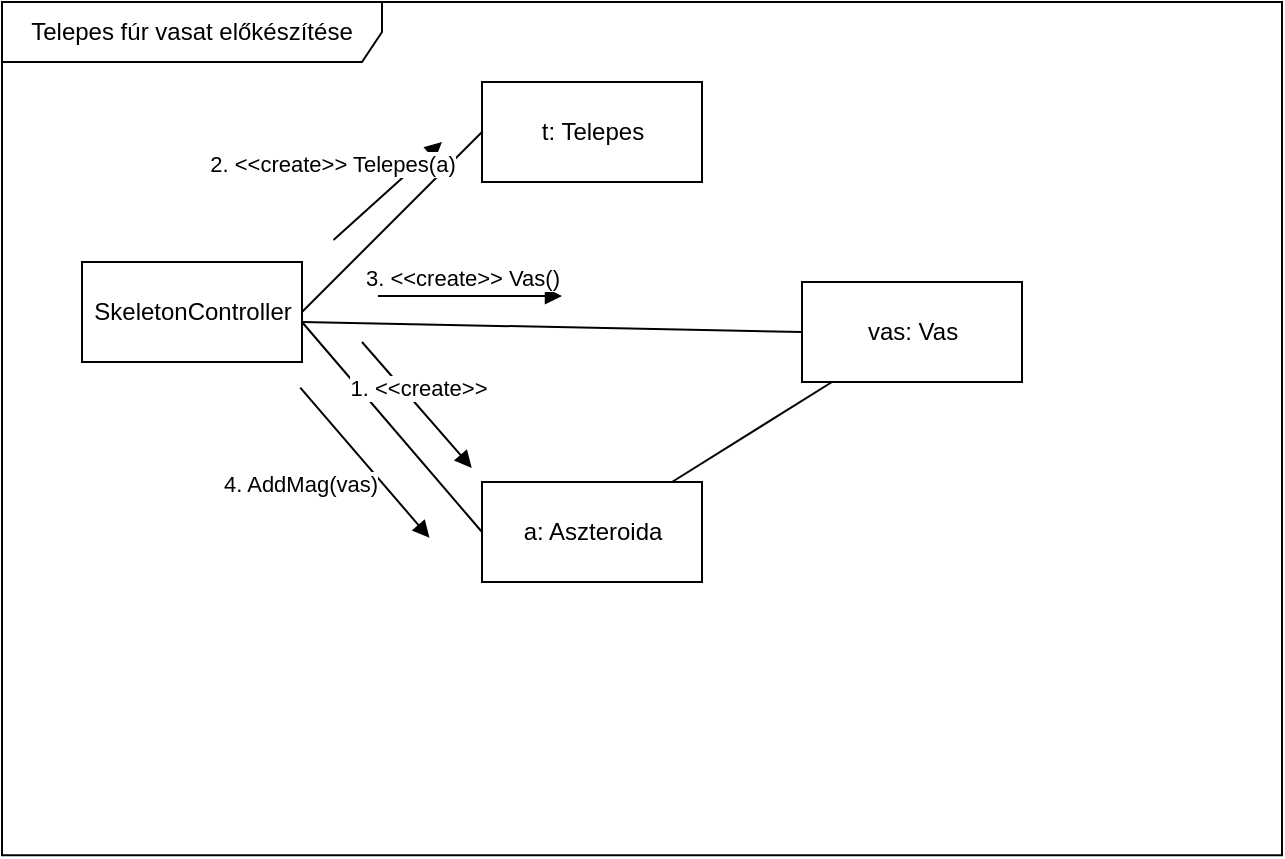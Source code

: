 <mxfile version="14.4.8" type="github" pages="5">
  <diagram name="vas" id="13e1069c-82ec-6db2-03f1-153e76fe0fe0">
    <mxGraphModel dx="1038" dy="548" grid="1" gridSize="10" guides="1" tooltips="1" connect="1" arrows="1" fold="1" page="1" pageScale="1" pageWidth="1100" pageHeight="850" background="#ffffff" math="0" shadow="0">
      <root>
        <mxCell id="0" />
        <mxCell id="1" parent="0" />
        <mxCell id="CrDE_HKF1igJwcs6KLZx-3" value="Telepes fúr vasat előkészítése" style="shape=umlFrame;whiteSpace=wrap;html=1;width=190;height=30;" parent="1" vertex="1">
          <mxGeometry x="110" y="210" width="640" height="426.67" as="geometry" />
        </mxCell>
        <mxCell id="CrDE_HKF1igJwcs6KLZx-2" value="SkeletonController" style="html=1;" parent="1" vertex="1">
          <mxGeometry x="150" y="340" width="110" height="50" as="geometry" />
        </mxCell>
        <mxCell id="CrDE_HKF1igJwcs6KLZx-4" value="t: Telepes" style="html=1;" parent="1" vertex="1">
          <mxGeometry x="350" y="250" width="110" height="50" as="geometry" />
        </mxCell>
        <mxCell id="CrDE_HKF1igJwcs6KLZx-5" value="a: Aszteroida" style="html=1;" parent="1" vertex="1">
          <mxGeometry x="350" y="450" width="110" height="50" as="geometry" />
        </mxCell>
        <mxCell id="CrDE_HKF1igJwcs6KLZx-6" value="vas: Vas" style="html=1;" parent="1" vertex="1">
          <mxGeometry x="510" y="350" width="110" height="50" as="geometry" />
        </mxCell>
        <mxCell id="CrDE_HKF1igJwcs6KLZx-9" value="" style="endArrow=none;html=1;exitX=1;exitY=0.5;exitDx=0;exitDy=0;entryX=0;entryY=0.5;entryDx=0;entryDy=0;" parent="1" source="CrDE_HKF1igJwcs6KLZx-2" target="CrDE_HKF1igJwcs6KLZx-4" edge="1">
          <mxGeometry width="50" height="50" relative="1" as="geometry">
            <mxPoint x="490" y="420" as="sourcePoint" />
            <mxPoint x="540" y="370" as="targetPoint" />
          </mxGeometry>
        </mxCell>
        <mxCell id="CrDE_HKF1igJwcs6KLZx-10" value="2. &amp;lt;&amp;lt;create&amp;gt;&amp;gt; Telepes(a)" style="html=1;verticalAlign=bottom;endArrow=block;exitX=0.259;exitY=0.279;exitDx=0;exitDy=0;exitPerimeter=0;" parent="1" source="CrDE_HKF1igJwcs6KLZx-3" edge="1">
          <mxGeometry x="-0.467" y="22" width="80" relative="1" as="geometry">
            <mxPoint x="270" y="320" as="sourcePoint" />
            <mxPoint x="330" y="280" as="targetPoint" />
            <mxPoint as="offset" />
          </mxGeometry>
        </mxCell>
        <mxCell id="CrDE_HKF1igJwcs6KLZx-12" value="" style="endArrow=none;html=1;entryX=0;entryY=0.5;entryDx=0;entryDy=0;" parent="1" target="CrDE_HKF1igJwcs6KLZx-5" edge="1">
          <mxGeometry width="50" height="50" relative="1" as="geometry">
            <mxPoint x="260" y="370" as="sourcePoint" />
            <mxPoint x="600" y="390" as="targetPoint" />
          </mxGeometry>
        </mxCell>
        <mxCell id="CrDE_HKF1igJwcs6KLZx-15" value="1. &amp;lt;&amp;lt;create&amp;gt;&amp;gt;" style="html=1;verticalAlign=bottom;endArrow=block;entryX=0.367;entryY=0.546;entryDx=0;entryDy=0;entryPerimeter=0;" parent="1" target="CrDE_HKF1igJwcs6KLZx-3" edge="1">
          <mxGeometry width="80" relative="1" as="geometry">
            <mxPoint x="290" y="380" as="sourcePoint" />
            <mxPoint x="370" y="380" as="targetPoint" />
            <mxPoint as="offset" />
          </mxGeometry>
        </mxCell>
        <mxCell id="CrDE_HKF1igJwcs6KLZx-20" value="" style="endArrow=none;html=1;entryX=0;entryY=0.5;entryDx=0;entryDy=0;" parent="1" target="CrDE_HKF1igJwcs6KLZx-6" edge="1">
          <mxGeometry width="50" height="50" relative="1" as="geometry">
            <mxPoint x="260" y="370" as="sourcePoint" />
            <mxPoint x="500" y="410" as="targetPoint" />
          </mxGeometry>
        </mxCell>
        <mxCell id="CrDE_HKF1igJwcs6KLZx-21" value="3. &amp;lt;&amp;lt;create&amp;gt;&amp;gt; Vas()" style="html=1;verticalAlign=bottom;endArrow=block;" parent="1" edge="1">
          <mxGeometry x="-0.087" width="80" relative="1" as="geometry">
            <mxPoint x="298" y="357" as="sourcePoint" />
            <mxPoint x="390" y="357" as="targetPoint" />
            <mxPoint as="offset" />
          </mxGeometry>
        </mxCell>
        <mxCell id="CrDE_HKF1igJwcs6KLZx-23" value="4. AddMag(vas)" style="html=1;verticalAlign=bottom;endArrow=block;exitX=0.233;exitY=0.452;exitDx=0;exitDy=0;exitPerimeter=0;entryX=0.334;entryY=0.628;entryDx=0;entryDy=0;entryPerimeter=0;" parent="1" source="CrDE_HKF1igJwcs6KLZx-3" target="CrDE_HKF1igJwcs6KLZx-3" edge="1">
          <mxGeometry x="-0.126" y="-37" width="80" relative="1" as="geometry">
            <mxPoint x="490" y="380" as="sourcePoint" />
            <mxPoint x="560" y="330" as="targetPoint" />
            <mxPoint as="offset" />
          </mxGeometry>
        </mxCell>
        <mxCell id="dXbMXSd0GsRE-H8cbJkh-1" value="" style="endArrow=none;html=1;" edge="1" parent="1" source="CrDE_HKF1igJwcs6KLZx-5" target="CrDE_HKF1igJwcs6KLZx-6">
          <mxGeometry width="50" height="50" relative="1" as="geometry">
            <mxPoint x="500" y="410" as="sourcePoint" />
            <mxPoint x="550" y="360" as="targetPoint" />
          </mxGeometry>
        </mxCell>
      </root>
    </mxGraphModel>
  </diagram>
  <diagram id="hEZUABEg-rENolsBnNcB" name="vizjeg">
    <mxGraphModel dx="1038" dy="548" grid="1" gridSize="10" guides="1" tooltips="1" connect="1" arrows="1" fold="1" page="1" pageScale="1" pageWidth="1169" pageHeight="827" math="0" shadow="0">
      <root>
        <mxCell id="dut3-IT22sQD79QXI1fX-0" />
        <mxCell id="dut3-IT22sQD79QXI1fX-1" parent="dut3-IT22sQD79QXI1fX-0" />
        <mxCell id="-9ideDR4PiwxzPZpXDLq-0" value="Telepes fúr vizjeget előkészítése" style="shape=umlFrame;whiteSpace=wrap;html=1;width=190;height=30;" parent="dut3-IT22sQD79QXI1fX-1" vertex="1">
          <mxGeometry x="110" y="210" width="640" height="426.67" as="geometry" />
        </mxCell>
        <mxCell id="-9ideDR4PiwxzPZpXDLq-1" value="SkeletonController" style="html=1;" parent="dut3-IT22sQD79QXI1fX-1" vertex="1">
          <mxGeometry x="150" y="340" width="110" height="50" as="geometry" />
        </mxCell>
        <mxCell id="-9ideDR4PiwxzPZpXDLq-2" value="t: Telepes" style="html=1;" parent="dut3-IT22sQD79QXI1fX-1" vertex="1">
          <mxGeometry x="350" y="250" width="110" height="50" as="geometry" />
        </mxCell>
        <mxCell id="-9ideDR4PiwxzPZpXDLq-3" value="a: Aszteroida" style="html=1;" parent="dut3-IT22sQD79QXI1fX-1" vertex="1">
          <mxGeometry x="350" y="450" width="110" height="50" as="geometry" />
        </mxCell>
        <mxCell id="-9ideDR4PiwxzPZpXDLq-4" value="v: Vizjeg" style="html=1;" parent="dut3-IT22sQD79QXI1fX-1" vertex="1">
          <mxGeometry x="510" y="350" width="110" height="50" as="geometry" />
        </mxCell>
        <mxCell id="-9ideDR4PiwxzPZpXDLq-5" value="" style="endArrow=none;html=1;exitX=1;exitY=0.5;exitDx=0;exitDy=0;entryX=0;entryY=0.5;entryDx=0;entryDy=0;" parent="dut3-IT22sQD79QXI1fX-1" source="-9ideDR4PiwxzPZpXDLq-1" target="-9ideDR4PiwxzPZpXDLq-2" edge="1">
          <mxGeometry width="50" height="50" relative="1" as="geometry">
            <mxPoint x="490" y="420" as="sourcePoint" />
            <mxPoint x="540" y="370" as="targetPoint" />
          </mxGeometry>
        </mxCell>
        <mxCell id="-9ideDR4PiwxzPZpXDLq-6" value="2. &amp;lt;&amp;lt;create&amp;gt;&amp;gt; Telepes(a)" style="html=1;verticalAlign=bottom;endArrow=block;exitX=0.259;exitY=0.279;exitDx=0;exitDy=0;exitPerimeter=0;" parent="dut3-IT22sQD79QXI1fX-1" source="-9ideDR4PiwxzPZpXDLq-0" edge="1">
          <mxGeometry x="-0.467" y="22" width="80" relative="1" as="geometry">
            <mxPoint x="270" y="320" as="sourcePoint" />
            <mxPoint x="330" y="280" as="targetPoint" />
            <mxPoint as="offset" />
          </mxGeometry>
        </mxCell>
        <mxCell id="-9ideDR4PiwxzPZpXDLq-7" value="" style="endArrow=none;html=1;entryX=0;entryY=0.5;entryDx=0;entryDy=0;" parent="dut3-IT22sQD79QXI1fX-1" target="-9ideDR4PiwxzPZpXDLq-3" edge="1">
          <mxGeometry width="50" height="50" relative="1" as="geometry">
            <mxPoint x="260" y="370" as="sourcePoint" />
            <mxPoint x="600" y="390" as="targetPoint" />
          </mxGeometry>
        </mxCell>
        <mxCell id="-9ideDR4PiwxzPZpXDLq-8" value="1. &amp;lt;&amp;lt;create&amp;gt;&amp;gt;" style="html=1;verticalAlign=bottom;endArrow=block;entryX=0.367;entryY=0.546;entryDx=0;entryDy=0;entryPerimeter=0;" parent="dut3-IT22sQD79QXI1fX-1" target="-9ideDR4PiwxzPZpXDLq-0" edge="1">
          <mxGeometry width="80" relative="1" as="geometry">
            <mxPoint x="290" y="380" as="sourcePoint" />
            <mxPoint x="370" y="380" as="targetPoint" />
            <mxPoint as="offset" />
          </mxGeometry>
        </mxCell>
        <mxCell id="-9ideDR4PiwxzPZpXDLq-10" value="" style="endArrow=none;html=1;entryX=0;entryY=0.5;entryDx=0;entryDy=0;" parent="dut3-IT22sQD79QXI1fX-1" target="-9ideDR4PiwxzPZpXDLq-4" edge="1">
          <mxGeometry width="50" height="50" relative="1" as="geometry">
            <mxPoint x="260" y="370" as="sourcePoint" />
            <mxPoint x="500" y="410" as="targetPoint" />
          </mxGeometry>
        </mxCell>
        <mxCell id="-9ideDR4PiwxzPZpXDLq-11" value="3. &amp;lt;&amp;lt;create&amp;gt;&amp;gt; Vizjeg()" style="html=1;verticalAlign=bottom;endArrow=block;" parent="dut3-IT22sQD79QXI1fX-1" edge="1">
          <mxGeometry x="-0.087" width="80" relative="1" as="geometry">
            <mxPoint x="298" y="357" as="sourcePoint" />
            <mxPoint x="390" y="357" as="targetPoint" />
            <mxPoint as="offset" />
          </mxGeometry>
        </mxCell>
        <mxCell id="-9ideDR4PiwxzPZpXDLq-13" value="4. AddMag(v)" style="html=1;verticalAlign=bottom;endArrow=block;exitX=0.228;exitY=0.455;exitDx=0;exitDy=0;exitPerimeter=0;entryX=0.322;entryY=0.621;entryDx=0;entryDy=0;entryPerimeter=0;" parent="dut3-IT22sQD79QXI1fX-1" source="-9ideDR4PiwxzPZpXDLq-0" target="-9ideDR4PiwxzPZpXDLq-0" edge="1">
          <mxGeometry x="0.433" y="-10" width="80" relative="1" as="geometry">
            <mxPoint x="490" y="380" as="sourcePoint" />
            <mxPoint x="560" y="330" as="targetPoint" />
            <mxPoint as="offset" />
          </mxGeometry>
        </mxCell>
        <mxCell id="ENAP7Yu0bpwYBT1IXunz-0" value="" style="endArrow=none;html=1;" edge="1" parent="dut3-IT22sQD79QXI1fX-1" source="-9ideDR4PiwxzPZpXDLq-3" target="-9ideDR4PiwxzPZpXDLq-4">
          <mxGeometry width="50" height="50" relative="1" as="geometry">
            <mxPoint x="500" y="310" as="sourcePoint" />
            <mxPoint x="550" y="260" as="targetPoint" />
          </mxGeometry>
        </mxCell>
      </root>
    </mxGraphModel>
  </diagram>
  <diagram id="FYv3MKCWL-qNgH1D19am" name="urán">
    <mxGraphModel dx="1038" dy="548" grid="1" gridSize="10" guides="1" tooltips="1" connect="1" arrows="1" fold="1" page="1" pageScale="1" pageWidth="1169" pageHeight="827" math="0" shadow="0">
      <root>
        <mxCell id="UbUVf3tUZVyKWVPY-kLq-0" />
        <mxCell id="UbUVf3tUZVyKWVPY-kLq-1" parent="UbUVf3tUZVyKWVPY-kLq-0" />
        <mxCell id="3x8LCc4OhnEzoVDtnm9v-0" value="Telepes fúr uránt előkészítése" style="shape=umlFrame;whiteSpace=wrap;html=1;width=190;height=30;" parent="UbUVf3tUZVyKWVPY-kLq-1" vertex="1">
          <mxGeometry x="110" y="90" width="640" height="710" as="geometry" />
        </mxCell>
        <mxCell id="3x8LCc4OhnEzoVDtnm9v-1" value="SkeletonController" style="html=1;" parent="UbUVf3tUZVyKWVPY-kLq-1" vertex="1">
          <mxGeometry x="130" y="340" width="110" height="50" as="geometry" />
        </mxCell>
        <mxCell id="3x8LCc4OhnEzoVDtnm9v-2" value="t: Telepes" style="html=1;" parent="UbUVf3tUZVyKWVPY-kLq-1" vertex="1">
          <mxGeometry x="380" y="260" width="110" height="50" as="geometry" />
        </mxCell>
        <mxCell id="3x8LCc4OhnEzoVDtnm9v-3" value="a: Aszteroida" style="html=1;" parent="UbUVf3tUZVyKWVPY-kLq-1" vertex="1">
          <mxGeometry x="460" y="450" width="110" height="50" as="geometry" />
        </mxCell>
        <mxCell id="3x8LCc4OhnEzoVDtnm9v-4" value="u: Uran" style="html=1;" parent="UbUVf3tUZVyKWVPY-kLq-1" vertex="1">
          <mxGeometry x="630" y="350" width="110" height="50" as="geometry" />
        </mxCell>
        <mxCell id="3x8LCc4OhnEzoVDtnm9v-5" value="" style="endArrow=none;html=1;exitX=1;exitY=0.5;exitDx=0;exitDy=0;entryX=0;entryY=0.5;entryDx=0;entryDy=0;" parent="UbUVf3tUZVyKWVPY-kLq-1" source="3x8LCc4OhnEzoVDtnm9v-1" target="3x8LCc4OhnEzoVDtnm9v-2" edge="1">
          <mxGeometry width="50" height="50" relative="1" as="geometry">
            <mxPoint x="490" y="420" as="sourcePoint" />
            <mxPoint x="540" y="370" as="targetPoint" />
          </mxGeometry>
        </mxCell>
        <mxCell id="3x8LCc4OhnEzoVDtnm9v-6" value="2. &amp;lt;&amp;lt;create&amp;gt;&amp;gt; Telepes(a)" style="html=1;verticalAlign=bottom;endArrow=block;entryX=0.405;entryY=0.304;entryDx=0;entryDy=0;entryPerimeter=0;exitX=0.291;exitY=0.362;exitDx=0;exitDy=0;exitPerimeter=0;" parent="UbUVf3tUZVyKWVPY-kLq-1" source="3x8LCc4OhnEzoVDtnm9v-0" target="3x8LCc4OhnEzoVDtnm9v-0" edge="1">
          <mxGeometry x="-0.216" y="-10" width="80" relative="1" as="geometry">
            <mxPoint x="270" y="330" as="sourcePoint" />
            <mxPoint x="330" y="280" as="targetPoint" />
            <mxPoint as="offset" />
          </mxGeometry>
        </mxCell>
        <mxCell id="3x8LCc4OhnEzoVDtnm9v-7" value="" style="endArrow=none;html=1;entryX=0;entryY=0.5;entryDx=0;entryDy=0;" parent="UbUVf3tUZVyKWVPY-kLq-1" target="3x8LCc4OhnEzoVDtnm9v-3" edge="1">
          <mxGeometry width="50" height="50" relative="1" as="geometry">
            <mxPoint x="240" y="370" as="sourcePoint" />
            <mxPoint x="600" y="390" as="targetPoint" />
          </mxGeometry>
        </mxCell>
        <mxCell id="3x8LCc4OhnEzoVDtnm9v-8" value="1. &amp;lt;&amp;lt;create&amp;gt;&amp;gt;" style="html=1;verticalAlign=bottom;endArrow=block;exitX=0.259;exitY=0.421;exitDx=0;exitDy=0;exitPerimeter=0;" parent="UbUVf3tUZVyKWVPY-kLq-1" source="3x8LCc4OhnEzoVDtnm9v-0" edge="1">
          <mxGeometry width="80" relative="1" as="geometry">
            <mxPoint x="290" y="380" as="sourcePoint" />
            <mxPoint x="345" y="450" as="targetPoint" />
            <mxPoint as="offset" />
          </mxGeometry>
        </mxCell>
        <mxCell id="3x8LCc4OhnEzoVDtnm9v-10" value="" style="endArrow=none;html=1;entryX=0;entryY=0.5;entryDx=0;entryDy=0;" parent="UbUVf3tUZVyKWVPY-kLq-1" target="3x8LCc4OhnEzoVDtnm9v-4" edge="1">
          <mxGeometry width="50" height="50" relative="1" as="geometry">
            <mxPoint x="240" y="370" as="sourcePoint" />
            <mxPoint x="500" y="410" as="targetPoint" />
          </mxGeometry>
        </mxCell>
        <mxCell id="3x8LCc4OhnEzoVDtnm9v-11" value="3. &amp;lt;&amp;lt;create&amp;gt;&amp;gt; Uran(a)" style="html=1;verticalAlign=bottom;endArrow=block;exitX=0.319;exitY=0.41;exitDx=0;exitDy=0;exitPerimeter=0;" parent="UbUVf3tUZVyKWVPY-kLq-1" source="3x8LCc4OhnEzoVDtnm9v-0" edge="1">
          <mxGeometry x="0.264" y="-19" width="80" relative="1" as="geometry">
            <mxPoint x="480" y="359" as="sourcePoint" />
            <mxPoint x="450" y="381" as="targetPoint" />
            <mxPoint as="offset" />
          </mxGeometry>
        </mxCell>
        <mxCell id="3x8LCc4OhnEzoVDtnm9v-13" value="4. AddMag(u)" style="html=1;verticalAlign=bottom;endArrow=block;entryX=0.517;entryY=0.51;entryDx=0;entryDy=0;entryPerimeter=0;exitX=0.413;exitY=0.461;exitDx=0;exitDy=0;exitPerimeter=0;" parent="UbUVf3tUZVyKWVPY-kLq-1" source="3x8LCc4OhnEzoVDtnm9v-0" target="3x8LCc4OhnEzoVDtnm9v-0" edge="1">
          <mxGeometry x="-0.006" y="10" width="80" relative="1" as="geometry">
            <mxPoint x="512" y="410" as="sourcePoint" />
            <mxPoint x="560" y="330" as="targetPoint" />
            <mxPoint x="-1" as="offset" />
          </mxGeometry>
        </mxCell>
        <mxCell id="-1Ek3PY9c8zeZ4KFaAeM-0" value="r: Robot" style="html=1;" parent="UbUVf3tUZVyKWVPY-kLq-1" vertex="1">
          <mxGeometry x="470" y="120" width="110" height="50" as="geometry" />
        </mxCell>
        <mxCell id="-1Ek3PY9c8zeZ4KFaAeM-1" value="szomsz1: Aszteroida" style="rounded=0;whiteSpace=wrap;html=1;" parent="UbUVf3tUZVyKWVPY-kLq-1" vertex="1">
          <mxGeometry x="340" y="540" width="120" height="60" as="geometry" />
        </mxCell>
        <mxCell id="-1Ek3PY9c8zeZ4KFaAeM-2" value="szomsz2: Teleportkapu" style="rounded=0;whiteSpace=wrap;html=1;" parent="UbUVf3tUZVyKWVPY-kLq-1" vertex="1">
          <mxGeometry x="330" y="690" width="120" height="60" as="geometry" />
        </mxCell>
        <mxCell id="-1Ek3PY9c8zeZ4KFaAeM-3" value="" style="endArrow=none;html=1;entryX=0;entryY=0.5;entryDx=0;entryDy=0;exitX=1;exitY=0.5;exitDx=0;exitDy=0;" parent="UbUVf3tUZVyKWVPY-kLq-1" source="3x8LCc4OhnEzoVDtnm9v-1" target="-1Ek3PY9c8zeZ4KFaAeM-1" edge="1">
          <mxGeometry width="50" height="50" relative="1" as="geometry">
            <mxPoint x="260" y="370" as="sourcePoint" />
            <mxPoint x="540" y="460" as="targetPoint" />
          </mxGeometry>
        </mxCell>
        <mxCell id="-1Ek3PY9c8zeZ4KFaAeM-4" value="" style="endArrow=none;html=1;exitX=1;exitY=0.5;exitDx=0;exitDy=0;entryX=0;entryY=0.75;entryDx=0;entryDy=0;" parent="UbUVf3tUZVyKWVPY-kLq-1" source="3x8LCc4OhnEzoVDtnm9v-1" target="-1Ek3PY9c8zeZ4KFaAeM-2" edge="1">
          <mxGeometry width="50" height="50" relative="1" as="geometry">
            <mxPoint x="490" y="510" as="sourcePoint" />
            <mxPoint x="540" y="460" as="targetPoint" />
          </mxGeometry>
        </mxCell>
        <mxCell id="-1Ek3PY9c8zeZ4KFaAeM-5" value="6. &amp;lt;&amp;lt;create&amp;gt;&amp;gt;" style="html=1;verticalAlign=bottom;endArrow=block;entryX=0.348;entryY=0.607;entryDx=0;entryDy=0;entryPerimeter=0;" parent="UbUVf3tUZVyKWVPY-kLq-1" target="3x8LCc4OhnEzoVDtnm9v-0" edge="1">
          <mxGeometry width="80" relative="1" as="geometry">
            <mxPoint x="290" y="450.0" as="sourcePoint" />
            <mxPoint x="345" y="520" as="targetPoint" />
            <mxPoint as="offset" />
          </mxGeometry>
        </mxCell>
        <mxCell id="-1Ek3PY9c8zeZ4KFaAeM-6" value="7. &amp;lt;&amp;lt;create&amp;gt;&amp;gt;" style="html=1;verticalAlign=bottom;endArrow=block;entryX=0.269;entryY=0.706;entryDx=0;entryDy=0;entryPerimeter=0;" parent="UbUVf3tUZVyKWVPY-kLq-1" target="3x8LCc4OhnEzoVDtnm9v-0" edge="1">
          <mxGeometry x="-0.217" y="-34" width="80" relative="1" as="geometry">
            <mxPoint x="250" y="490" as="sourcePoint" />
            <mxPoint x="305" y="560" as="targetPoint" />
            <mxPoint as="offset" />
          </mxGeometry>
        </mxCell>
        <mxCell id="-1Ek3PY9c8zeZ4KFaAeM-7" value="" style="endArrow=none;html=1;exitX=1;exitY=0.5;exitDx=0;exitDy=0;entryX=0;entryY=0.25;entryDx=0;entryDy=0;" parent="UbUVf3tUZVyKWVPY-kLq-1" source="3x8LCc4OhnEzoVDtnm9v-1" target="-1Ek3PY9c8zeZ4KFaAeM-0" edge="1">
          <mxGeometry width="50" height="50" relative="1" as="geometry">
            <mxPoint x="440" y="460" as="sourcePoint" />
            <mxPoint x="490" y="410" as="targetPoint" />
          </mxGeometry>
        </mxCell>
        <mxCell id="-1Ek3PY9c8zeZ4KFaAeM-8" value="5. &amp;lt;&amp;lt;create&amp;gt;&amp;gt; Robot(a)" style="html=1;verticalAlign=bottom;endArrow=block;exitX=0.348;exitY=0.2;exitDx=0;exitDy=0;exitPerimeter=0;entryX=0.489;entryY=0.086;entryDx=0;entryDy=0;entryPerimeter=0;" parent="UbUVf3tUZVyKWVPY-kLq-1" source="3x8LCc4OhnEzoVDtnm9v-0" target="3x8LCc4OhnEzoVDtnm9v-0" edge="1">
          <mxGeometry x="-0.467" y="22" width="80" relative="1" as="geometry">
            <mxPoint x="280" y="340" as="sourcePoint" />
            <mxPoint x="340" y="290" as="targetPoint" />
            <mxPoint as="offset" />
          </mxGeometry>
        </mxCell>
        <mxCell id="-1Ek3PY9c8zeZ4KFaAeM-11" value="" style="endArrow=none;html=1;exitX=0.5;exitY=0;exitDx=0;exitDy=0;entryX=0.25;entryY=1;entryDx=0;entryDy=0;" parent="UbUVf3tUZVyKWVPY-kLq-1" source="-1Ek3PY9c8zeZ4KFaAeM-1" target="3x8LCc4OhnEzoVDtnm9v-3" edge="1">
          <mxGeometry width="50" height="50" relative="1" as="geometry">
            <mxPoint x="440" y="460" as="sourcePoint" />
            <mxPoint x="490" y="410" as="targetPoint" />
          </mxGeometry>
        </mxCell>
        <mxCell id="-1Ek3PY9c8zeZ4KFaAeM-12" value="" style="endArrow=none;html=1;exitX=1;exitY=0.5;exitDx=0;exitDy=0;entryX=0.5;entryY=1;entryDx=0;entryDy=0;" parent="UbUVf3tUZVyKWVPY-kLq-1" source="-1Ek3PY9c8zeZ4KFaAeM-2" target="3x8LCc4OhnEzoVDtnm9v-3" edge="1">
          <mxGeometry width="50" height="50" relative="1" as="geometry">
            <mxPoint x="440" y="460" as="sourcePoint" />
            <mxPoint x="490" y="410" as="targetPoint" />
          </mxGeometry>
        </mxCell>
        <mxCell id="-1Ek3PY9c8zeZ4KFaAeM-13" value="" style="endArrow=classic;html=1;entryX=0.522;entryY=0.572;entryDx=0;entryDy=0;entryPerimeter=0;" parent="UbUVf3tUZVyKWVPY-kLq-1" target="3x8LCc4OhnEzoVDtnm9v-0" edge="1">
          <mxGeometry width="50" height="50" relative="1" as="geometry">
            <mxPoint x="380" y="530" as="sourcePoint" />
            <mxPoint x="430" y="480" as="targetPoint" />
          </mxGeometry>
        </mxCell>
        <mxCell id="-1Ek3PY9c8zeZ4KFaAeM-14" value="&lt;font style=&quot;font-size: 10px&quot;&gt;7. AddSzomszed(somsz1)&amp;nbsp;&lt;/font&gt;" style="edgeLabel;html=1;align=center;verticalAlign=middle;resizable=0;points=[];rotation=-30;" parent="-1Ek3PY9c8zeZ4KFaAeM-13" vertex="1" connectable="0">
          <mxGeometry x="-0.369" y="3" relative="1" as="geometry">
            <mxPoint x="1.28" y="-16.71" as="offset" />
          </mxGeometry>
        </mxCell>
        <mxCell id="-1Ek3PY9c8zeZ4KFaAeM-15" value="" style="endArrow=classic;html=1;entryX=0.53;entryY=0.625;entryDx=0;entryDy=0;entryPerimeter=0;exitX=0.602;exitY=0.593;exitDx=0;exitDy=0;exitPerimeter=0;" parent="UbUVf3tUZVyKWVPY-kLq-1" source="3x8LCc4OhnEzoVDtnm9v-0" target="3x8LCc4OhnEzoVDtnm9v-0" edge="1">
          <mxGeometry width="50" height="50" relative="1" as="geometry">
            <mxPoint x="390" y="540" as="sourcePoint" />
            <mxPoint x="454.08" y="506.12" as="targetPoint" />
          </mxGeometry>
        </mxCell>
        <mxCell id="-1Ek3PY9c8zeZ4KFaAeM-16" value="&lt;font style=&quot;font-size: 6px&quot;&gt;8. AddSzomszed(a)&amp;nbsp;&lt;/font&gt;" style="edgeLabel;html=1;align=center;verticalAlign=middle;resizable=0;points=[];rotation=-30;" parent="-1Ek3PY9c8zeZ4KFaAeM-15" vertex="1" connectable="0">
          <mxGeometry x="-0.369" y="3" relative="1" as="geometry">
            <mxPoint x="8.24" y="8.96" as="offset" />
          </mxGeometry>
        </mxCell>
        <mxCell id="-1Ek3PY9c8zeZ4KFaAeM-17" value="" style="endArrow=classic;html=1;entryX=0.603;entryY=0.646;entryDx=0;entryDy=0;entryPerimeter=0;exitX=0.548;exitY=0.793;exitDx=0;exitDy=0;exitPerimeter=0;" parent="UbUVf3tUZVyKWVPY-kLq-1" source="3x8LCc4OhnEzoVDtnm9v-0" target="3x8LCc4OhnEzoVDtnm9v-0" edge="1">
          <mxGeometry width="50" height="50" relative="1" as="geometry">
            <mxPoint x="454.16" y="648.06" as="sourcePoint" />
            <mxPoint x="490.0" y="547.95" as="targetPoint" />
          </mxGeometry>
        </mxCell>
        <mxCell id="-1Ek3PY9c8zeZ4KFaAeM-18" value="&lt;font style=&quot;font-size: 10px&quot;&gt;9. AddSzomszed(somsz2)&amp;nbsp;&lt;/font&gt;" style="edgeLabel;html=1;align=center;verticalAlign=middle;resizable=0;points=[];rotation=-70;" parent="-1Ek3PY9c8zeZ4KFaAeM-17" vertex="1" connectable="0">
          <mxGeometry x="-0.369" y="3" relative="1" as="geometry">
            <mxPoint x="-2.68" y="-15.35" as="offset" />
          </mxGeometry>
        </mxCell>
        <mxCell id="-1Ek3PY9c8zeZ4KFaAeM-19" value="" style="endArrow=classic;html=1;entryX=0.6;entryY=0.821;entryDx=0;entryDy=0;entryPerimeter=0;exitX=0.642;exitY=0.651;exitDx=0;exitDy=0;exitPerimeter=0;" parent="UbUVf3tUZVyKWVPY-kLq-1" source="3x8LCc4OhnEzoVDtnm9v-0" target="3x8LCc4OhnEzoVDtnm9v-0" edge="1">
          <mxGeometry width="50" height="50" relative="1" as="geometry">
            <mxPoint x="505.28" y="521.03" as="sourcePoint" />
            <mxPoint x="459.2" y="543.75" as="targetPoint" />
          </mxGeometry>
        </mxCell>
        <mxCell id="-1Ek3PY9c8zeZ4KFaAeM-20" value="&lt;font style=&quot;font-size: 10px&quot;&gt;10. setSajatAszteroida(a)&amp;nbsp;&lt;/font&gt;" style="edgeLabel;html=1;align=center;verticalAlign=middle;resizable=0;points=[];rotation=-75;" parent="-1Ek3PY9c8zeZ4KFaAeM-19" vertex="1" connectable="0">
          <mxGeometry x="-0.369" y="3" relative="1" as="geometry">
            <mxPoint x="14.67" y="19.07" as="offset" />
          </mxGeometry>
        </mxCell>
        <mxCell id="Guv30IvZLxLUhiAKwm9I-0" value="" style="endArrow=none;html=1;" edge="1" parent="UbUVf3tUZVyKWVPY-kLq-1" source="3x8LCc4OhnEzoVDtnm9v-3" target="3x8LCc4OhnEzoVDtnm9v-4">
          <mxGeometry width="50" height="50" relative="1" as="geometry">
            <mxPoint x="500" y="410" as="sourcePoint" />
            <mxPoint x="550" y="360" as="targetPoint" />
          </mxGeometry>
        </mxCell>
      </root>
    </mxGraphModel>
  </diagram>
  <diagram id="BmQ1Z9EK_9peOjHOyLuW" name="Szen">
    <mxGraphModel dx="1038" dy="548" grid="1" gridSize="10" guides="1" tooltips="1" connect="1" arrows="1" fold="1" page="1" pageScale="1" pageWidth="1169" pageHeight="827" math="0" shadow="0">
      <root>
        <mxCell id="AmnGnBid-q8JzHSfb-IN-0" />
        <mxCell id="AmnGnBid-q8JzHSfb-IN-1" parent="AmnGnBid-q8JzHSfb-IN-0" />
        <mxCell id="AmnGnBid-q8JzHSfb-IN-2" value="Telepes fúr szenet előkészítése" style="shape=umlFrame;whiteSpace=wrap;html=1;width=190;height=30;" parent="AmnGnBid-q8JzHSfb-IN-1" vertex="1">
          <mxGeometry x="110" y="210" width="640" height="426.67" as="geometry" />
        </mxCell>
        <mxCell id="AmnGnBid-q8JzHSfb-IN-3" value="SkeletonController" style="html=1;" parent="AmnGnBid-q8JzHSfb-IN-1" vertex="1">
          <mxGeometry x="150" y="340" width="110" height="50" as="geometry" />
        </mxCell>
        <mxCell id="AmnGnBid-q8JzHSfb-IN-4" value="t: Telepes" style="html=1;" parent="AmnGnBid-q8JzHSfb-IN-1" vertex="1">
          <mxGeometry x="350" y="250" width="110" height="50" as="geometry" />
        </mxCell>
        <mxCell id="AmnGnBid-q8JzHSfb-IN-5" value="a: Aszteroida" style="html=1;" parent="AmnGnBid-q8JzHSfb-IN-1" vertex="1">
          <mxGeometry x="350" y="450" width="110" height="50" as="geometry" />
        </mxCell>
        <mxCell id="AmnGnBid-q8JzHSfb-IN-6" value="sz: Szen" style="html=1;" parent="AmnGnBid-q8JzHSfb-IN-1" vertex="1">
          <mxGeometry x="510" y="350" width="110" height="50" as="geometry" />
        </mxCell>
        <mxCell id="AmnGnBid-q8JzHSfb-IN-7" value="" style="endArrow=none;html=1;exitX=1;exitY=0.5;exitDx=0;exitDy=0;entryX=0;entryY=0.5;entryDx=0;entryDy=0;" parent="AmnGnBid-q8JzHSfb-IN-1" source="AmnGnBid-q8JzHSfb-IN-3" target="AmnGnBid-q8JzHSfb-IN-4" edge="1">
          <mxGeometry width="50" height="50" relative="1" as="geometry">
            <mxPoint x="490" y="420" as="sourcePoint" />
            <mxPoint x="540" y="370" as="targetPoint" />
          </mxGeometry>
        </mxCell>
        <mxCell id="AmnGnBid-q8JzHSfb-IN-8" value="2. &amp;lt;&amp;lt;create&amp;gt;&amp;gt; Telepes(a)" style="html=1;verticalAlign=bottom;endArrow=block;exitX=0.259;exitY=0.279;exitDx=0;exitDy=0;exitPerimeter=0;" parent="AmnGnBid-q8JzHSfb-IN-1" source="AmnGnBid-q8JzHSfb-IN-2" edge="1">
          <mxGeometry x="-0.467" y="22" width="80" relative="1" as="geometry">
            <mxPoint x="270" y="320" as="sourcePoint" />
            <mxPoint x="330" y="280" as="targetPoint" />
            <mxPoint as="offset" />
          </mxGeometry>
        </mxCell>
        <mxCell id="AmnGnBid-q8JzHSfb-IN-9" value="" style="endArrow=none;html=1;entryX=0;entryY=0.5;entryDx=0;entryDy=0;" parent="AmnGnBid-q8JzHSfb-IN-1" target="AmnGnBid-q8JzHSfb-IN-5" edge="1">
          <mxGeometry width="50" height="50" relative="1" as="geometry">
            <mxPoint x="260" y="370" as="sourcePoint" />
            <mxPoint x="600" y="390" as="targetPoint" />
          </mxGeometry>
        </mxCell>
        <mxCell id="AmnGnBid-q8JzHSfb-IN-10" value="1. &amp;lt;&amp;lt;create&amp;gt;&amp;gt;" style="html=1;verticalAlign=bottom;endArrow=block;entryX=0.367;entryY=0.546;entryDx=0;entryDy=0;entryPerimeter=0;" parent="AmnGnBid-q8JzHSfb-IN-1" target="AmnGnBid-q8JzHSfb-IN-2" edge="1">
          <mxGeometry width="80" relative="1" as="geometry">
            <mxPoint x="290" y="380" as="sourcePoint" />
            <mxPoint x="370" y="380" as="targetPoint" />
            <mxPoint as="offset" />
          </mxGeometry>
        </mxCell>
        <mxCell id="AmnGnBid-q8JzHSfb-IN-12" value="" style="endArrow=none;html=1;entryX=0;entryY=0.5;entryDx=0;entryDy=0;" parent="AmnGnBid-q8JzHSfb-IN-1" target="AmnGnBid-q8JzHSfb-IN-6" edge="1">
          <mxGeometry width="50" height="50" relative="1" as="geometry">
            <mxPoint x="260" y="370" as="sourcePoint" />
            <mxPoint x="500" y="410" as="targetPoint" />
          </mxGeometry>
        </mxCell>
        <mxCell id="AmnGnBid-q8JzHSfb-IN-13" value="3. &amp;lt;&amp;lt;create&amp;gt;&amp;gt; Szen()" style="html=1;verticalAlign=bottom;endArrow=block;" parent="AmnGnBid-q8JzHSfb-IN-1" edge="1">
          <mxGeometry x="-0.087" width="80" relative="1" as="geometry">
            <mxPoint x="298" y="357" as="sourcePoint" />
            <mxPoint x="390" y="357" as="targetPoint" />
            <mxPoint as="offset" />
          </mxGeometry>
        </mxCell>
        <mxCell id="AmnGnBid-q8JzHSfb-IN-15" value="4. AddMag(sz)" style="html=1;verticalAlign=bottom;endArrow=block;exitX=0.233;exitY=0.457;exitDx=0;exitDy=0;exitPerimeter=0;entryX=0.348;entryY=0.635;entryDx=0;entryDy=0;entryPerimeter=0;" parent="AmnGnBid-q8JzHSfb-IN-1" source="AmnGnBid-q8JzHSfb-IN-2" target="AmnGnBid-q8JzHSfb-IN-2" edge="1">
          <mxGeometry x="0.433" y="-10" width="80" relative="1" as="geometry">
            <mxPoint x="490" y="380" as="sourcePoint" />
            <mxPoint x="560" y="330" as="targetPoint" />
            <mxPoint as="offset" />
          </mxGeometry>
        </mxCell>
        <mxCell id="JRUTprBI2znQk7U5Z38x-0" value="" style="endArrow=none;html=1;" edge="1" parent="AmnGnBid-q8JzHSfb-IN-1" source="AmnGnBid-q8JzHSfb-IN-5" target="AmnGnBid-q8JzHSfb-IN-6">
          <mxGeometry width="50" height="50" relative="1" as="geometry">
            <mxPoint x="500" y="310" as="sourcePoint" />
            <mxPoint x="550" y="260" as="targetPoint" />
          </mxGeometry>
        </mxCell>
      </root>
    </mxGraphModel>
  </diagram>
  <diagram id="_oiI2BKRx7k-7uEfdlWi" name="uran_maya">
    <mxGraphModel dx="1865" dy="548" grid="1" gridSize="10" guides="1" tooltips="1" connect="1" arrows="1" fold="1" page="1" pageScale="1" pageWidth="827" pageHeight="1169" math="0" shadow="0">
      <root>
        <mxCell id="Fmid7_NdygS5qoeNrFnk-0" />
        <mxCell id="Fmid7_NdygS5qoeNrFnk-1" parent="Fmid7_NdygS5qoeNrFnk-0" />
        <mxCell id="tA64MvfMHkSQkdzOImwl-0" value="telepes fúr uránt" style="shape=umlFrame;whiteSpace=wrap;html=1;width=80;height=40;" parent="Fmid7_NdygS5qoeNrFnk-1" vertex="1">
          <mxGeometry x="-135" y="15" width="1120" height="570" as="geometry" />
        </mxCell>
        <mxCell id="tA64MvfMHkSQkdzOImwl-1" value="SkeletonController" style="html=1;" parent="Fmid7_NdygS5qoeNrFnk-1" vertex="1">
          <mxGeometry x="39" y="200" width="110" height="50" as="geometry" />
        </mxCell>
        <mxCell id="tA64MvfMHkSQkdzOImwl-2" value="t: Telepes" style="html=1;" parent="Fmid7_NdygS5qoeNrFnk-1" vertex="1">
          <mxGeometry x="520" y="50" width="110" height="50" as="geometry" />
        </mxCell>
        <mxCell id="tA64MvfMHkSQkdzOImwl-3" value="u: Uran" style="html=1;" parent="Fmid7_NdygS5qoeNrFnk-1" vertex="1">
          <mxGeometry x="250" y="40" width="110" height="50" as="geometry" />
        </mxCell>
        <mxCell id="tA64MvfMHkSQkdzOImwl-4" value="r: Robot" style="html=1;" parent="Fmid7_NdygS5qoeNrFnk-1" vertex="1">
          <mxGeometry x="800" y="180" width="110" height="50" as="geometry" />
        </mxCell>
        <mxCell id="tA64MvfMHkSQkdzOImwl-5" value="szomsz1: Aszteroida" style="html=1;" parent="Fmid7_NdygS5qoeNrFnk-1" vertex="1">
          <mxGeometry x="-130" y="380" width="140" height="50" as="geometry" />
        </mxCell>
        <mxCell id="tA64MvfMHkSQkdzOImwl-6" value="szomsz2: Teleportkapu" style="html=1;" parent="Fmid7_NdygS5qoeNrFnk-1" vertex="1">
          <mxGeometry x="520" y="420" width="140" height="50" as="geometry" />
        </mxCell>
        <mxCell id="tA64MvfMHkSQkdzOImwl-7" value="a: Aszteroida" style="html=1;" parent="Fmid7_NdygS5qoeNrFnk-1" vertex="1">
          <mxGeometry x="580" y="320" width="110" height="50" as="geometry" />
        </mxCell>
        <mxCell id="tA64MvfMHkSQkdzOImwl-8" value="" style="endArrow=none;html=1;exitX=1;exitY=0.5;exitDx=0;exitDy=0;entryX=0;entryY=0.5;entryDx=0;entryDy=0;" parent="Fmid7_NdygS5qoeNrFnk-1" source="tA64MvfMHkSQkdzOImwl-1" target="tA64MvfMHkSQkdzOImwl-7" edge="1">
          <mxGeometry width="50" height="50" relative="1" as="geometry">
            <mxPoint x="220" y="220" as="sourcePoint" />
            <mxPoint x="270" y="170" as="targetPoint" />
          </mxGeometry>
        </mxCell>
        <mxCell id="tA64MvfMHkSQkdzOImwl-9" value="" style="endArrow=none;html=1;exitX=0.327;exitY=1.013;exitDx=0;exitDy=0;entryX=0.5;entryY=0;entryDx=0;entryDy=0;exitPerimeter=0;" parent="Fmid7_NdygS5qoeNrFnk-1" source="tA64MvfMHkSQkdzOImwl-1" target="tA64MvfMHkSQkdzOImwl-5" edge="1">
          <mxGeometry width="50" height="50" relative="1" as="geometry">
            <mxPoint x="170" y="340" as="sourcePoint" />
            <mxPoint x="220" y="290" as="targetPoint" />
          </mxGeometry>
        </mxCell>
        <mxCell id="tA64MvfMHkSQkdzOImwl-10" value="" style="endArrow=none;html=1;exitX=1;exitY=1;exitDx=0;exitDy=0;entryX=0;entryY=0.5;entryDx=0;entryDy=0;" parent="Fmid7_NdygS5qoeNrFnk-1" source="tA64MvfMHkSQkdzOImwl-1" target="tA64MvfMHkSQkdzOImwl-6" edge="1">
          <mxGeometry width="50" height="50" relative="1" as="geometry">
            <mxPoint x="310" y="360" as="sourcePoint" />
            <mxPoint x="360" y="310" as="targetPoint" />
          </mxGeometry>
        </mxCell>
        <mxCell id="tA64MvfMHkSQkdzOImwl-11" value="" style="endArrow=none;html=1;exitX=0.5;exitY=0;exitDx=0;exitDy=0;entryX=0;entryY=0.5;entryDx=0;entryDy=0;" parent="Fmid7_NdygS5qoeNrFnk-1" source="tA64MvfMHkSQkdzOImwl-1" target="tA64MvfMHkSQkdzOImwl-3" edge="1">
          <mxGeometry width="50" height="50" relative="1" as="geometry">
            <mxPoint x="390" y="210" as="sourcePoint" />
            <mxPoint x="440" y="160" as="targetPoint" />
          </mxGeometry>
        </mxCell>
        <mxCell id="tA64MvfMHkSQkdzOImwl-12" value="" style="endArrow=none;html=1;exitX=1;exitY=0;exitDx=0;exitDy=0;entryX=0;entryY=0.5;entryDx=0;entryDy=0;" parent="Fmid7_NdygS5qoeNrFnk-1" source="tA64MvfMHkSQkdzOImwl-1" target="tA64MvfMHkSQkdzOImwl-2" edge="1">
          <mxGeometry width="50" height="50" relative="1" as="geometry">
            <mxPoint x="440" y="170" as="sourcePoint" />
            <mxPoint x="490" y="120" as="targetPoint" />
          </mxGeometry>
        </mxCell>
        <mxCell id="tA64MvfMHkSQkdzOImwl-13" value="" style="endArrow=none;html=1;exitX=1;exitY=0.25;exitDx=0;exitDy=0;entryX=0;entryY=0.5;entryDx=0;entryDy=0;" parent="Fmid7_NdygS5qoeNrFnk-1" source="tA64MvfMHkSQkdzOImwl-1" target="tA64MvfMHkSQkdzOImwl-4" edge="1">
          <mxGeometry width="50" height="50" relative="1" as="geometry">
            <mxPoint x="300" y="220" as="sourcePoint" />
            <mxPoint x="350" y="170" as="targetPoint" />
          </mxGeometry>
        </mxCell>
        <mxCell id="tA64MvfMHkSQkdzOImwl-14" value="" style="endArrow=none;html=1;exitX=0.5;exitY=0;exitDx=0;exitDy=0;entryX=0.5;entryY=1;entryDx=0;entryDy=0;" parent="Fmid7_NdygS5qoeNrFnk-1" source="tA64MvfMHkSQkdzOImwl-7" target="tA64MvfMHkSQkdzOImwl-2" edge="1">
          <mxGeometry width="50" height="50" relative="1" as="geometry">
            <mxPoint x="540" y="120" as="sourcePoint" />
            <mxPoint x="590" y="70" as="targetPoint" />
          </mxGeometry>
        </mxCell>
        <mxCell id="tA64MvfMHkSQkdzOImwl-15" value="" style="endArrow=none;html=1;exitX=1;exitY=0.5;exitDx=0;exitDy=0;entryX=0;entryY=1;entryDx=0;entryDy=0;" parent="Fmid7_NdygS5qoeNrFnk-1" source="tA64MvfMHkSQkdzOImwl-7" target="tA64MvfMHkSQkdzOImwl-4" edge="1">
          <mxGeometry width="50" height="50" relative="1" as="geometry">
            <mxPoint x="620" y="320" as="sourcePoint" />
            <mxPoint x="670" y="270" as="targetPoint" />
          </mxGeometry>
        </mxCell>
        <mxCell id="tA64MvfMHkSQkdzOImwl-16" value="1. &amp;lt;&amp;lt;create&amp;gt;&amp;gt; Aszteroida()" style="html=1;verticalAlign=bottom;endArrow=block;" parent="Fmid7_NdygS5qoeNrFnk-1" edge="1">
          <mxGeometry x="0.277" y="-1" width="80" relative="1" as="geometry">
            <mxPoint x="190" y="230" as="sourcePoint" />
            <mxPoint x="300" y="260" as="targetPoint" />
            <mxPoint as="offset" />
          </mxGeometry>
        </mxCell>
        <mxCell id="tA64MvfMHkSQkdzOImwl-17" value="2. &amp;lt;&amp;lt;create&amp;gt;&amp;gt; Telepes(a)" style="html=1;verticalAlign=bottom;endArrow=block;" parent="Fmid7_NdygS5qoeNrFnk-1" edge="1">
          <mxGeometry x="-0.041" y="-5" width="80" relative="1" as="geometry">
            <mxPoint x="210" y="170" as="sourcePoint" />
            <mxPoint x="300" y="140" as="targetPoint" />
            <mxPoint as="offset" />
          </mxGeometry>
        </mxCell>
        <mxCell id="tA64MvfMHkSQkdzOImwl-18" value="3. HajoErkezeik(t)" style="html=1;verticalAlign=bottom;endArrow=block;" parent="Fmid7_NdygS5qoeNrFnk-1" edge="1">
          <mxGeometry x="-0.133" y="-3" width="80" relative="1" as="geometry">
            <mxPoint x="590" y="110" as="sourcePoint" />
            <mxPoint x="620" y="200" as="targetPoint" />
            <mxPoint as="offset" />
          </mxGeometry>
        </mxCell>
        <mxCell id="tA64MvfMHkSQkdzOImwl-19" value="4. MezoBeallit(a)" style="html=1;verticalAlign=bottom;endArrow=block;" parent="Fmid7_NdygS5qoeNrFnk-1" edge="1">
          <mxGeometry x="-0.235" y="2" width="80" relative="1" as="geometry">
            <mxPoint x="620" y="300" as="sourcePoint" />
            <mxPoint x="600" y="220" as="targetPoint" />
            <mxPoint y="1" as="offset" />
          </mxGeometry>
        </mxCell>
        <mxCell id="tA64MvfMHkSQkdzOImwl-20" value="5. &amp;lt;&amp;lt;create&amp;gt;&amp;gt; Robot(a)" style="html=1;verticalAlign=bottom;endArrow=block;" parent="Fmid7_NdygS5qoeNrFnk-1" edge="1">
          <mxGeometry x="-0.333" width="80" relative="1" as="geometry">
            <mxPoint x="230" y="200" as="sourcePoint" />
            <mxPoint x="340" y="200" as="targetPoint" />
            <mxPoint as="offset" />
          </mxGeometry>
        </mxCell>
        <mxCell id="tA64MvfMHkSQkdzOImwl-21" value="6. HajoErkezeik(r)" style="html=1;verticalAlign=bottom;endArrow=block;" parent="Fmid7_NdygS5qoeNrFnk-1" edge="1">
          <mxGeometry y="14" width="80" relative="1" as="geometry">
            <mxPoint x="810" y="240" as="sourcePoint" />
            <mxPoint x="770" y="280" as="targetPoint" />
            <mxPoint as="offset" />
          </mxGeometry>
        </mxCell>
        <mxCell id="tA64MvfMHkSQkdzOImwl-22" value="7. MezoBeallit(a)" style="html=1;verticalAlign=bottom;endArrow=block;" parent="Fmid7_NdygS5qoeNrFnk-1" edge="1">
          <mxGeometry x="-0.235" y="2" width="80" relative="1" as="geometry">
            <mxPoint x="700" y="310" as="sourcePoint" />
            <mxPoint x="740" y="270" as="targetPoint" />
            <mxPoint y="1" as="offset" />
          </mxGeometry>
        </mxCell>
        <mxCell id="tA64MvfMHkSQkdzOImwl-23" value="8. &amp;lt;&amp;lt;create&amp;gt;&amp;gt; Uran(a)" style="html=1;verticalAlign=bottom;endArrow=block;" parent="Fmid7_NdygS5qoeNrFnk-1" edge="1">
          <mxGeometry x="-0.333" width="80" relative="1" as="geometry">
            <mxPoint x="110" y="160" as="sourcePoint" />
            <mxPoint x="180" y="100" as="targetPoint" />
            <mxPoint as="offset" />
          </mxGeometry>
        </mxCell>
        <mxCell id="tA64MvfMHkSQkdzOImwl-24" value="9. AddMag(u)" style="html=1;verticalAlign=bottom;endArrow=block;" parent="Fmid7_NdygS5qoeNrFnk-1" edge="1">
          <mxGeometry width="80" relative="1" as="geometry">
            <mxPoint x="430" y="130" as="sourcePoint" />
            <mxPoint x="470" y="170" as="targetPoint" />
            <mxPoint as="offset" />
          </mxGeometry>
        </mxCell>
        <mxCell id="tA64MvfMHkSQkdzOImwl-25" value="13. &amp;lt;&amp;lt;create&amp;gt;&amp;gt; Teleportkapu()" style="html=1;verticalAlign=bottom;endArrow=block;" parent="Fmid7_NdygS5qoeNrFnk-1" edge="1">
          <mxGeometry x="0.172" y="-3" width="80" relative="1" as="geometry">
            <mxPoint x="220" y="280" as="sourcePoint" />
            <mxPoint x="290" y="310" as="targetPoint" />
            <mxPoint as="offset" />
          </mxGeometry>
        </mxCell>
        <mxCell id="tA64MvfMHkSQkdzOImwl-26" value="14. AddSzomszed(szomsz2)" style="html=1;verticalAlign=bottom;endArrow=block;" parent="Fmid7_NdygS5qoeNrFnk-1" edge="1">
          <mxGeometry x="0.133" y="-3" width="80" relative="1" as="geometry">
            <mxPoint x="460" y="300" as="sourcePoint" />
            <mxPoint x="550" y="330" as="targetPoint" />
            <mxPoint as="offset" />
          </mxGeometry>
        </mxCell>
        <mxCell id="tA64MvfMHkSQkdzOImwl-27" value="15. SetSajatAszteroida(a)" style="html=1;verticalAlign=bottom;endArrow=block;" parent="Fmid7_NdygS5qoeNrFnk-1" edge="1">
          <mxGeometry width="80" relative="1" as="geometry">
            <mxPoint x="340" y="330" as="sourcePoint" />
            <mxPoint x="410" y="370" as="targetPoint" />
          </mxGeometry>
        </mxCell>
        <mxCell id="tA64MvfMHkSQkdzOImwl-28" value="10. &amp;lt;&amp;lt;create&amp;gt;&amp;gt; Aszteroida()" style="html=1;verticalAlign=bottom;endArrow=block;" parent="Fmid7_NdygS5qoeNrFnk-1" edge="1">
          <mxGeometry x="0.11" y="-3" width="80" relative="1" as="geometry">
            <mxPoint x="39" y="270" as="sourcePoint" />
            <mxPoint x="-10" y="310" as="targetPoint" />
            <mxPoint as="offset" />
          </mxGeometry>
        </mxCell>
        <mxCell id="tA64MvfMHkSQkdzOImwl-29" value="11. AddSzomszed(szomsz1)" style="html=1;verticalAlign=bottom;endArrow=block;" parent="Fmid7_NdygS5qoeNrFnk-1" edge="1">
          <mxGeometry x="0.133" y="-3" width="80" relative="1" as="geometry">
            <mxPoint x="340" y="260" as="sourcePoint" />
            <mxPoint x="430" y="290" as="targetPoint" />
            <mxPoint as="offset" />
          </mxGeometry>
        </mxCell>
        <mxCell id="tA64MvfMHkSQkdzOImwl-30" value="12. AddSzomszed(a)" style="html=1;verticalAlign=bottom;endArrow=block;" parent="Fmid7_NdygS5qoeNrFnk-1" edge="1">
          <mxGeometry width="80" relative="1" as="geometry">
            <mxPoint x="20" y="330" as="sourcePoint" />
            <mxPoint x="-30" y="370" as="targetPoint" />
          </mxGeometry>
        </mxCell>
        <mxCell id="tA64MvfMHkSQkdzOImwl-31" value="par: Teleportkapu" style="html=1;" parent="Fmid7_NdygS5qoeNrFnk-1" vertex="1">
          <mxGeometry x="370" y="490" width="110" height="50" as="geometry" />
        </mxCell>
        <mxCell id="tA64MvfMHkSQkdzOImwl-32" value="" style="endArrow=none;html=1;entryX=0.75;entryY=1;entryDx=0;entryDy=0;exitX=0.346;exitY=-0.051;exitDx=0;exitDy=0;exitPerimeter=0;" parent="Fmid7_NdygS5qoeNrFnk-1" source="tA64MvfMHkSQkdzOImwl-31" target="tA64MvfMHkSQkdzOImwl-1" edge="1">
          <mxGeometry width="50" height="50" relative="1" as="geometry">
            <mxPoint x="260" y="560" as="sourcePoint" />
            <mxPoint x="310" y="510" as="targetPoint" />
          </mxGeometry>
        </mxCell>
        <mxCell id="tA64MvfMHkSQkdzOImwl-33" value="16. &amp;lt;&amp;lt;create&amp;gt;&amp;gt; Teleportkapu()" style="html=1;verticalAlign=bottom;endArrow=block;" parent="Fmid7_NdygS5qoeNrFnk-1" edge="1">
          <mxGeometry x="0.172" y="-3" width="80" relative="1" as="geometry">
            <mxPoint x="180" y="310" as="sourcePoint" />
            <mxPoint x="240" y="360" as="targetPoint" />
            <mxPoint as="offset" />
          </mxGeometry>
        </mxCell>
        <mxCell id="tA64MvfMHkSQkdzOImwl-34" value="18. SetPar(szomsz2)" style="html=1;verticalAlign=bottom;endArrow=block;" parent="Fmid7_NdygS5qoeNrFnk-1" edge="1">
          <mxGeometry width="80" relative="1" as="geometry">
            <mxPoint x="260" y="370" as="sourcePoint" />
            <mxPoint x="310" y="420" as="targetPoint" />
          </mxGeometry>
        </mxCell>
        <mxCell id="tA64MvfMHkSQkdzOImwl-35" value="17. SetPar(par)" style="html=1;verticalAlign=bottom;endArrow=block;" parent="Fmid7_NdygS5qoeNrFnk-1" edge="1">
          <mxGeometry width="80" relative="1" as="geometry">
            <mxPoint x="430" y="370" as="sourcePoint" />
            <mxPoint x="500" y="410" as="targetPoint" />
          </mxGeometry>
        </mxCell>
        <mxCell id="tA64MvfMHkSQkdzOImwl-36" value="a2: Aszteroida" style="html=1;" parent="Fmid7_NdygS5qoeNrFnk-1" vertex="1">
          <mxGeometry x="70" y="500" width="110" height="50" as="geometry" />
        </mxCell>
        <mxCell id="tA64MvfMHkSQkdzOImwl-37" value="" style="endArrow=none;html=1;entryX=0.5;entryY=1;entryDx=0;entryDy=0;exitX=0.5;exitY=0;exitDx=0;exitDy=0;" parent="Fmid7_NdygS5qoeNrFnk-1" source="tA64MvfMHkSQkdzOImwl-36" target="tA64MvfMHkSQkdzOImwl-1" edge="1">
          <mxGeometry width="50" height="50" relative="1" as="geometry">
            <mxPoint x="130" y="450" as="sourcePoint" />
            <mxPoint x="180" y="400" as="targetPoint" />
          </mxGeometry>
        </mxCell>
        <mxCell id="tA64MvfMHkSQkdzOImwl-38" value="19. &amp;lt;&amp;lt;create&amp;gt;&amp;gt; Aszteroida()" style="html=1;verticalAlign=bottom;endArrow=block;" parent="Fmid7_NdygS5qoeNrFnk-1" edge="1">
          <mxGeometry x="0.027" y="5" width="80" relative="1" as="geometry">
            <mxPoint x="120" y="370" as="sourcePoint" />
            <mxPoint x="130" y="430" as="targetPoint" />
            <mxPoint y="-1" as="offset" />
          </mxGeometry>
        </mxCell>
        <mxCell id="tA64MvfMHkSQkdzOImwl-39" value="20. AddSzomszed(par)&amp;nbsp;" style="html=1;verticalAlign=bottom;endArrow=block;" parent="Fmid7_NdygS5qoeNrFnk-1" edge="1">
          <mxGeometry width="80" relative="1" as="geometry">
            <mxPoint x="130" y="440" as="sourcePoint" />
            <mxPoint x="140" y="500" as="targetPoint" />
          </mxGeometry>
        </mxCell>
        <mxCell id="tA64MvfMHkSQkdzOImwl-40" value="21. SetSzomszed(a2)" style="html=1;verticalAlign=bottom;endArrow=block;" parent="Fmid7_NdygS5qoeNrFnk-1" edge="1">
          <mxGeometry width="80" relative="1" as="geometry">
            <mxPoint x="320" y="430" as="sourcePoint" />
            <mxPoint x="380" y="480" as="targetPoint" />
          </mxGeometry>
        </mxCell>
        <mxCell id="ayrBlhGsNzV7mbwIjhb7-0" value="" style="endArrow=none;html=1;exitX=1;exitY=0.75;exitDx=0;exitDy=0;" parent="Fmid7_NdygS5qoeNrFnk-1" source="tA64MvfMHkSQkdzOImwl-3" target="tA64MvfMHkSQkdzOImwl-7" edge="1">
          <mxGeometry width="50" height="50" relative="1" as="geometry">
            <mxPoint x="420" y="200" as="sourcePoint" />
            <mxPoint x="470" y="150" as="targetPoint" />
          </mxGeometry>
        </mxCell>
        <mxCell id="VqKWB2fDhe2tGN7YV5XP-0" value="" style="endArrow=none;html=1;" edge="1" parent="Fmid7_NdygS5qoeNrFnk-1" source="tA64MvfMHkSQkdzOImwl-5" target="tA64MvfMHkSQkdzOImwl-7">
          <mxGeometry width="50" height="50" relative="1" as="geometry">
            <mxPoint x="380" y="330" as="sourcePoint" />
            <mxPoint x="430" y="280" as="targetPoint" />
          </mxGeometry>
        </mxCell>
        <mxCell id="VqKWB2fDhe2tGN7YV5XP-1" value="" style="endArrow=none;html=1;" edge="1" parent="Fmid7_NdygS5qoeNrFnk-1" source="tA64MvfMHkSQkdzOImwl-6" target="tA64MvfMHkSQkdzOImwl-7">
          <mxGeometry width="50" height="50" relative="1" as="geometry">
            <mxPoint x="380" y="430" as="sourcePoint" />
            <mxPoint x="430" y="380" as="targetPoint" />
          </mxGeometry>
        </mxCell>
        <mxCell id="VqKWB2fDhe2tGN7YV5XP-2" value="" style="endArrow=none;html=1;" edge="1" parent="Fmid7_NdygS5qoeNrFnk-1" source="tA64MvfMHkSQkdzOImwl-31" target="tA64MvfMHkSQkdzOImwl-6">
          <mxGeometry width="50" height="50" relative="1" as="geometry">
            <mxPoint x="380" y="430" as="sourcePoint" />
            <mxPoint x="430" y="380" as="targetPoint" />
          </mxGeometry>
        </mxCell>
        <mxCell id="VqKWB2fDhe2tGN7YV5XP-3" value="" style="endArrow=none;html=1;" edge="1" parent="Fmid7_NdygS5qoeNrFnk-1" source="tA64MvfMHkSQkdzOImwl-36" target="tA64MvfMHkSQkdzOImwl-31">
          <mxGeometry width="50" height="50" relative="1" as="geometry">
            <mxPoint x="380" y="430" as="sourcePoint" />
            <mxPoint x="430" y="380" as="targetPoint" />
          </mxGeometry>
        </mxCell>
      </root>
    </mxGraphModel>
  </diagram>
</mxfile>
